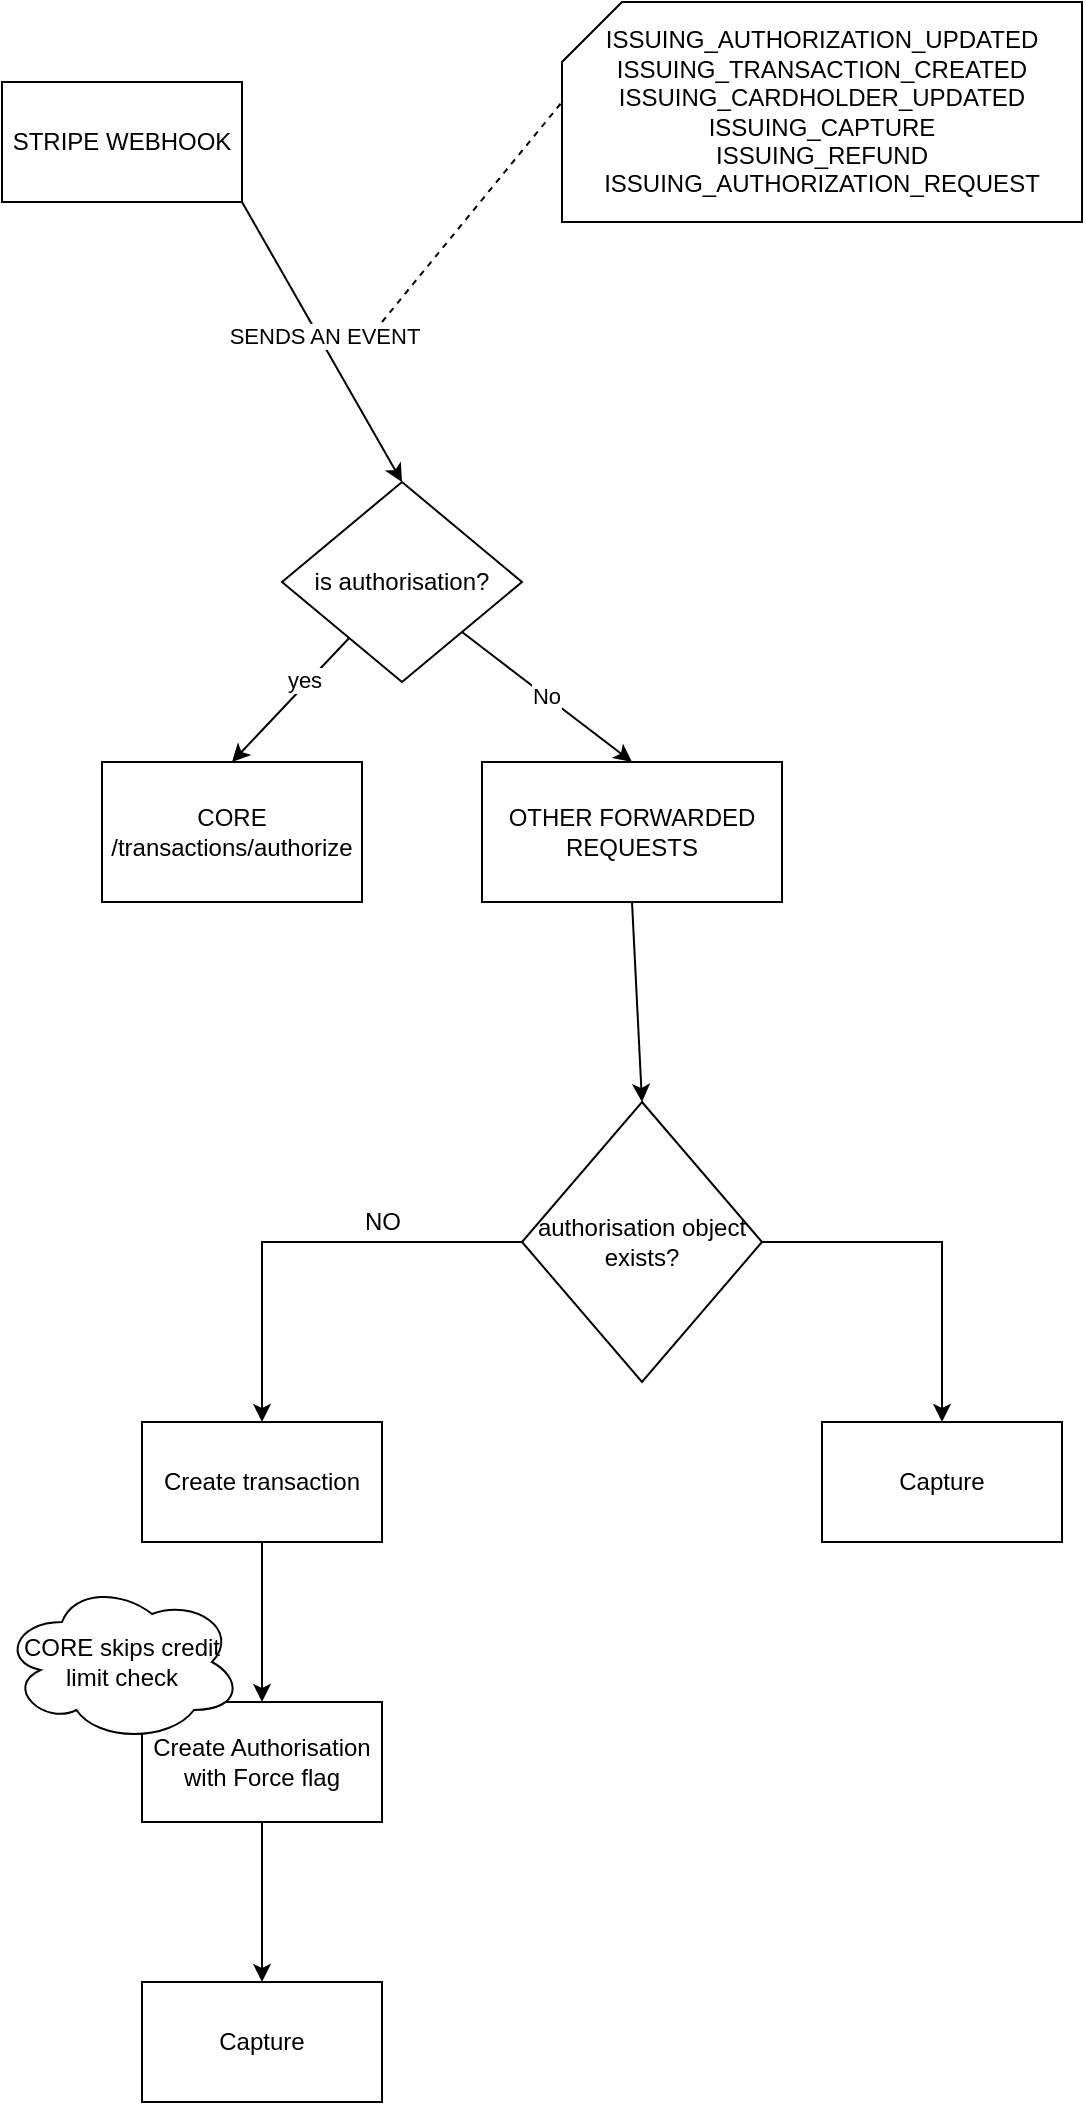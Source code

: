 <mxfile version="13.7.7" type="github">
  <diagram id="C5RBs43oDa-KdzZeNtuy" name="Page-1">
    <mxGraphModel dx="1186" dy="789" grid="1" gridSize="10" guides="1" tooltips="1" connect="1" arrows="1" fold="1" page="1" pageScale="1" pageWidth="827" pageHeight="1169" math="0" shadow="0">
      <root>
        <mxCell id="WIyWlLk6GJQsqaUBKTNV-0" />
        <mxCell id="WIyWlLk6GJQsqaUBKTNV-1" parent="WIyWlLk6GJQsqaUBKTNV-0" />
        <mxCell id="I-lRyzjl33a8jhWMwqc8-0" value="STRIPE WEBHOOK&lt;br&gt;" style="rounded=0;whiteSpace=wrap;html=1;" vertex="1" parent="WIyWlLk6GJQsqaUBKTNV-1">
          <mxGeometry x="60" y="60" width="120" height="60" as="geometry" />
        </mxCell>
        <mxCell id="I-lRyzjl33a8jhWMwqc8-1" value="" style="endArrow=classic;html=1;exitX=1;exitY=1;exitDx=0;exitDy=0;" edge="1" parent="WIyWlLk6GJQsqaUBKTNV-1" source="I-lRyzjl33a8jhWMwqc8-0">
          <mxGeometry width="50" height="50" relative="1" as="geometry">
            <mxPoint x="200" y="130" as="sourcePoint" />
            <mxPoint x="260" y="260" as="targetPoint" />
          </mxGeometry>
        </mxCell>
        <object label="SENDS AN EVENT&lt;br&gt;" ISSUING_AUTHORIZATION_UPDATED="" ISSUING_TRANSACTION_CREATED="" ISSUING_CARDHOLDER_UPDATED="" ISSUING_CAPTURE="" ISSUING_REFUND="" placeholders="1" id="I-lRyzjl33a8jhWMwqc8-2">
          <mxCell style="edgeLabel;html=1;align=center;verticalAlign=middle;resizable=0;points=[];" vertex="1" connectable="0" parent="I-lRyzjl33a8jhWMwqc8-1">
            <mxGeometry x="-0.025" y="2" relative="1" as="geometry">
              <mxPoint as="offset" />
            </mxGeometry>
          </mxCell>
        </object>
        <mxCell id="I-lRyzjl33a8jhWMwqc8-3" value="" style="endArrow=none;dashed=1;html=1;" edge="1" parent="WIyWlLk6GJQsqaUBKTNV-1">
          <mxGeometry width="50" height="50" relative="1" as="geometry">
            <mxPoint x="250" y="180" as="sourcePoint" />
            <mxPoint x="340" y="70" as="targetPoint" />
          </mxGeometry>
        </mxCell>
        <mxCell id="I-lRyzjl33a8jhWMwqc8-5" value="&lt;div&gt;ISSUING_AUTHORIZATION_UPDATED&lt;/div&gt;&lt;div&gt;ISSUING_TRANSACTION_CREATED&lt;/div&gt;&lt;div&gt;ISSUING_CARDHOLDER_UPDATED&lt;/div&gt;&lt;div&gt;ISSUING_CAPTURE&lt;/div&gt;&lt;div&gt;ISSUING_REFUND&lt;/div&gt;&lt;div&gt;ISSUING_AUTHORIZATION_REQUEST&lt;/div&gt;" style="shape=card;whiteSpace=wrap;html=1;" vertex="1" parent="WIyWlLk6GJQsqaUBKTNV-1">
          <mxGeometry x="340" y="20" width="260" height="110" as="geometry" />
        </mxCell>
        <mxCell id="I-lRyzjl33a8jhWMwqc8-7" value="is authorisation?" style="rhombus;whiteSpace=wrap;html=1;" vertex="1" parent="WIyWlLk6GJQsqaUBKTNV-1">
          <mxGeometry x="200" y="260" width="120" height="100" as="geometry" />
        </mxCell>
        <mxCell id="I-lRyzjl33a8jhWMwqc8-8" value="" style="endArrow=classic;html=1;entryX=0.5;entryY=0;entryDx=0;entryDy=0;" edge="1" parent="WIyWlLk6GJQsqaUBKTNV-1" source="I-lRyzjl33a8jhWMwqc8-7" target="I-lRyzjl33a8jhWMwqc8-10">
          <mxGeometry width="50" height="50" relative="1" as="geometry">
            <mxPoint x="130" y="440" as="sourcePoint" />
            <mxPoint x="180" y="390" as="targetPoint" />
          </mxGeometry>
        </mxCell>
        <mxCell id="I-lRyzjl33a8jhWMwqc8-9" value="yes" style="edgeLabel;html=1;align=center;verticalAlign=middle;resizable=0;points=[];" vertex="1" connectable="0" parent="I-lRyzjl33a8jhWMwqc8-8">
          <mxGeometry x="-0.271" y="-2" relative="1" as="geometry">
            <mxPoint as="offset" />
          </mxGeometry>
        </mxCell>
        <mxCell id="I-lRyzjl33a8jhWMwqc8-10" value="CORE&lt;br&gt;/transactions/authorize&lt;br&gt;" style="rounded=0;whiteSpace=wrap;html=1;" vertex="1" parent="WIyWlLk6GJQsqaUBKTNV-1">
          <mxGeometry x="110" y="400" width="130" height="70" as="geometry" />
        </mxCell>
        <mxCell id="I-lRyzjl33a8jhWMwqc8-11" value="No" style="endArrow=classic;html=1;exitX=1;exitY=1;exitDx=0;exitDy=0;entryX=0.5;entryY=0;entryDx=0;entryDy=0;" edge="1" parent="WIyWlLk6GJQsqaUBKTNV-1" source="I-lRyzjl33a8jhWMwqc8-7" target="I-lRyzjl33a8jhWMwqc8-12">
          <mxGeometry width="50" height="50" relative="1" as="geometry">
            <mxPoint x="360" y="380" as="sourcePoint" />
            <mxPoint x="360" y="390" as="targetPoint" />
          </mxGeometry>
        </mxCell>
        <mxCell id="I-lRyzjl33a8jhWMwqc8-12" value="OTHER FORWARDED REQUESTS&lt;br&gt;" style="rounded=0;whiteSpace=wrap;html=1;" vertex="1" parent="WIyWlLk6GJQsqaUBKTNV-1">
          <mxGeometry x="300" y="400" width="150" height="70" as="geometry" />
        </mxCell>
        <mxCell id="I-lRyzjl33a8jhWMwqc8-13" value="" style="endArrow=classic;html=1;exitX=0.5;exitY=1;exitDx=0;exitDy=0;entryX=0.5;entryY=0;entryDx=0;entryDy=0;" edge="1" parent="WIyWlLk6GJQsqaUBKTNV-1" source="I-lRyzjl33a8jhWMwqc8-12" target="I-lRyzjl33a8jhWMwqc8-15">
          <mxGeometry width="50" height="50" relative="1" as="geometry">
            <mxPoint x="340" y="610" as="sourcePoint" />
            <mxPoint x="380" y="560" as="targetPoint" />
          </mxGeometry>
        </mxCell>
        <mxCell id="I-lRyzjl33a8jhWMwqc8-20" value="" style="edgeStyle=orthogonalEdgeStyle;rounded=0;orthogonalLoop=1;jettySize=auto;html=1;" edge="1" parent="WIyWlLk6GJQsqaUBKTNV-1" source="I-lRyzjl33a8jhWMwqc8-15" target="I-lRyzjl33a8jhWMwqc8-19">
          <mxGeometry relative="1" as="geometry" />
        </mxCell>
        <mxCell id="I-lRyzjl33a8jhWMwqc8-27" value="" style="edgeStyle=orthogonalEdgeStyle;rounded=0;orthogonalLoop=1;jettySize=auto;html=1;" edge="1" parent="WIyWlLk6GJQsqaUBKTNV-1" source="I-lRyzjl33a8jhWMwqc8-15" target="I-lRyzjl33a8jhWMwqc8-26">
          <mxGeometry relative="1" as="geometry" />
        </mxCell>
        <mxCell id="I-lRyzjl33a8jhWMwqc8-15" value="authorisation object exists?" style="rhombus;whiteSpace=wrap;html=1;" vertex="1" parent="WIyWlLk6GJQsqaUBKTNV-1">
          <mxGeometry x="320" y="570" width="120" height="140" as="geometry" />
        </mxCell>
        <mxCell id="I-lRyzjl33a8jhWMwqc8-23" value="" style="edgeStyle=orthogonalEdgeStyle;rounded=0;orthogonalLoop=1;jettySize=auto;html=1;" edge="1" parent="WIyWlLk6GJQsqaUBKTNV-1" source="I-lRyzjl33a8jhWMwqc8-19" target="I-lRyzjl33a8jhWMwqc8-22">
          <mxGeometry relative="1" as="geometry" />
        </mxCell>
        <mxCell id="I-lRyzjl33a8jhWMwqc8-19" value="Create transaction" style="whiteSpace=wrap;html=1;" vertex="1" parent="WIyWlLk6GJQsqaUBKTNV-1">
          <mxGeometry x="130" y="730" width="120" height="60" as="geometry" />
        </mxCell>
        <mxCell id="I-lRyzjl33a8jhWMwqc8-21" value="NO&lt;br&gt;" style="text;html=1;align=center;verticalAlign=middle;resizable=0;points=[];autosize=1;" vertex="1" parent="WIyWlLk6GJQsqaUBKTNV-1">
          <mxGeometry x="235" y="620" width="30" height="20" as="geometry" />
        </mxCell>
        <mxCell id="I-lRyzjl33a8jhWMwqc8-25" value="" style="edgeStyle=orthogonalEdgeStyle;rounded=0;orthogonalLoop=1;jettySize=auto;html=1;" edge="1" parent="WIyWlLk6GJQsqaUBKTNV-1" source="I-lRyzjl33a8jhWMwqc8-22" target="I-lRyzjl33a8jhWMwqc8-24">
          <mxGeometry relative="1" as="geometry" />
        </mxCell>
        <mxCell id="I-lRyzjl33a8jhWMwqc8-22" value="Create Authorisation with Force flag" style="whiteSpace=wrap;html=1;" vertex="1" parent="WIyWlLk6GJQsqaUBKTNV-1">
          <mxGeometry x="130" y="870" width="120" height="60" as="geometry" />
        </mxCell>
        <mxCell id="I-lRyzjl33a8jhWMwqc8-24" value="Capture" style="whiteSpace=wrap;html=1;" vertex="1" parent="WIyWlLk6GJQsqaUBKTNV-1">
          <mxGeometry x="130" y="1010" width="120" height="60" as="geometry" />
        </mxCell>
        <mxCell id="I-lRyzjl33a8jhWMwqc8-26" value="Capture" style="whiteSpace=wrap;html=1;" vertex="1" parent="WIyWlLk6GJQsqaUBKTNV-1">
          <mxGeometry x="470" y="730" width="120" height="60" as="geometry" />
        </mxCell>
        <mxCell id="I-lRyzjl33a8jhWMwqc8-29" value="CORE skips credit limit check" style="ellipse;shape=cloud;whiteSpace=wrap;html=1;" vertex="1" parent="WIyWlLk6GJQsqaUBKTNV-1">
          <mxGeometry x="60" y="810" width="120" height="80" as="geometry" />
        </mxCell>
      </root>
    </mxGraphModel>
  </diagram>
</mxfile>
